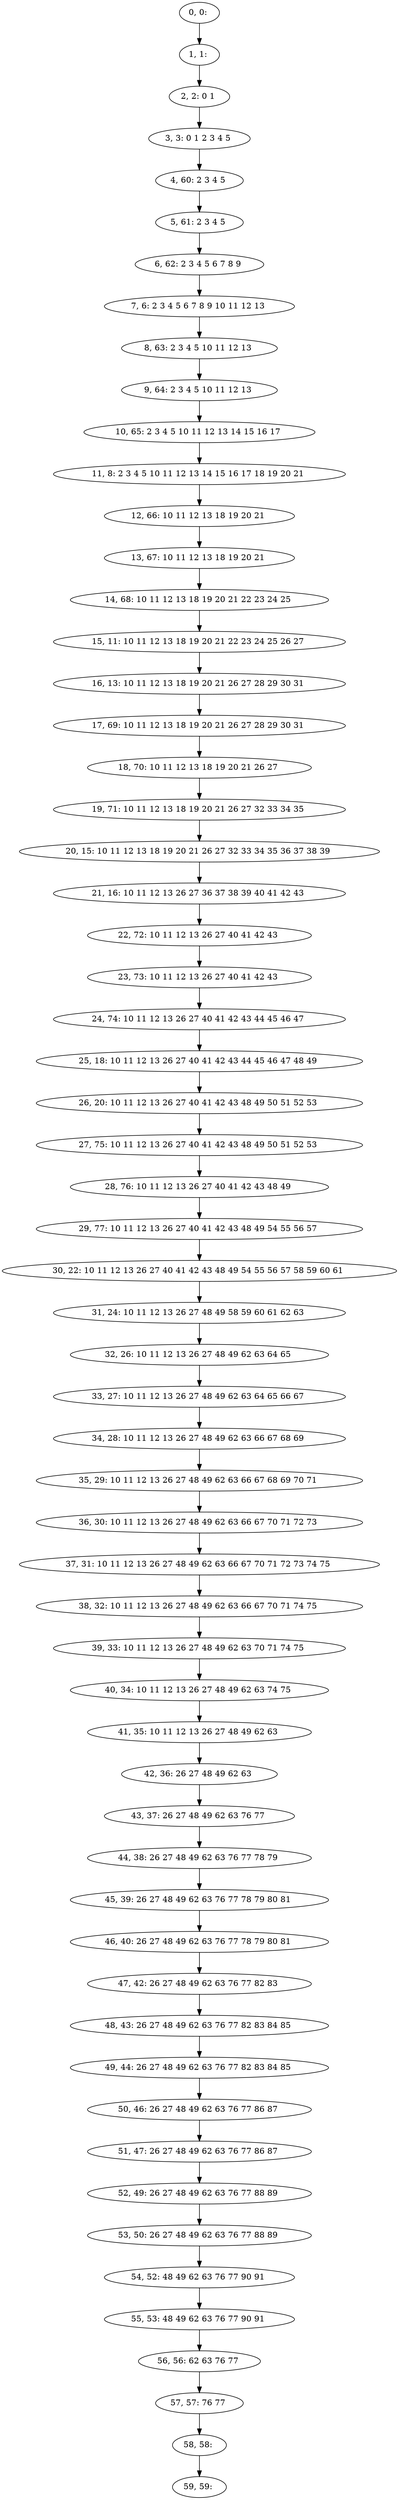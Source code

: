 digraph G {
0[label="0, 0: "];
1[label="1, 1: "];
2[label="2, 2: 0 1 "];
3[label="3, 3: 0 1 2 3 4 5 "];
4[label="4, 60: 2 3 4 5 "];
5[label="5, 61: 2 3 4 5 "];
6[label="6, 62: 2 3 4 5 6 7 8 9 "];
7[label="7, 6: 2 3 4 5 6 7 8 9 10 11 12 13 "];
8[label="8, 63: 2 3 4 5 10 11 12 13 "];
9[label="9, 64: 2 3 4 5 10 11 12 13 "];
10[label="10, 65: 2 3 4 5 10 11 12 13 14 15 16 17 "];
11[label="11, 8: 2 3 4 5 10 11 12 13 14 15 16 17 18 19 20 21 "];
12[label="12, 66: 10 11 12 13 18 19 20 21 "];
13[label="13, 67: 10 11 12 13 18 19 20 21 "];
14[label="14, 68: 10 11 12 13 18 19 20 21 22 23 24 25 "];
15[label="15, 11: 10 11 12 13 18 19 20 21 22 23 24 25 26 27 "];
16[label="16, 13: 10 11 12 13 18 19 20 21 26 27 28 29 30 31 "];
17[label="17, 69: 10 11 12 13 18 19 20 21 26 27 28 29 30 31 "];
18[label="18, 70: 10 11 12 13 18 19 20 21 26 27 "];
19[label="19, 71: 10 11 12 13 18 19 20 21 26 27 32 33 34 35 "];
20[label="20, 15: 10 11 12 13 18 19 20 21 26 27 32 33 34 35 36 37 38 39 "];
21[label="21, 16: 10 11 12 13 26 27 36 37 38 39 40 41 42 43 "];
22[label="22, 72: 10 11 12 13 26 27 40 41 42 43 "];
23[label="23, 73: 10 11 12 13 26 27 40 41 42 43 "];
24[label="24, 74: 10 11 12 13 26 27 40 41 42 43 44 45 46 47 "];
25[label="25, 18: 10 11 12 13 26 27 40 41 42 43 44 45 46 47 48 49 "];
26[label="26, 20: 10 11 12 13 26 27 40 41 42 43 48 49 50 51 52 53 "];
27[label="27, 75: 10 11 12 13 26 27 40 41 42 43 48 49 50 51 52 53 "];
28[label="28, 76: 10 11 12 13 26 27 40 41 42 43 48 49 "];
29[label="29, 77: 10 11 12 13 26 27 40 41 42 43 48 49 54 55 56 57 "];
30[label="30, 22: 10 11 12 13 26 27 40 41 42 43 48 49 54 55 56 57 58 59 60 61 "];
31[label="31, 24: 10 11 12 13 26 27 48 49 58 59 60 61 62 63 "];
32[label="32, 26: 10 11 12 13 26 27 48 49 62 63 64 65 "];
33[label="33, 27: 10 11 12 13 26 27 48 49 62 63 64 65 66 67 "];
34[label="34, 28: 10 11 12 13 26 27 48 49 62 63 66 67 68 69 "];
35[label="35, 29: 10 11 12 13 26 27 48 49 62 63 66 67 68 69 70 71 "];
36[label="36, 30: 10 11 12 13 26 27 48 49 62 63 66 67 70 71 72 73 "];
37[label="37, 31: 10 11 12 13 26 27 48 49 62 63 66 67 70 71 72 73 74 75 "];
38[label="38, 32: 10 11 12 13 26 27 48 49 62 63 66 67 70 71 74 75 "];
39[label="39, 33: 10 11 12 13 26 27 48 49 62 63 70 71 74 75 "];
40[label="40, 34: 10 11 12 13 26 27 48 49 62 63 74 75 "];
41[label="41, 35: 10 11 12 13 26 27 48 49 62 63 "];
42[label="42, 36: 26 27 48 49 62 63 "];
43[label="43, 37: 26 27 48 49 62 63 76 77 "];
44[label="44, 38: 26 27 48 49 62 63 76 77 78 79 "];
45[label="45, 39: 26 27 48 49 62 63 76 77 78 79 80 81 "];
46[label="46, 40: 26 27 48 49 62 63 76 77 78 79 80 81 "];
47[label="47, 42: 26 27 48 49 62 63 76 77 82 83 "];
48[label="48, 43: 26 27 48 49 62 63 76 77 82 83 84 85 "];
49[label="49, 44: 26 27 48 49 62 63 76 77 82 83 84 85 "];
50[label="50, 46: 26 27 48 49 62 63 76 77 86 87 "];
51[label="51, 47: 26 27 48 49 62 63 76 77 86 87 "];
52[label="52, 49: 26 27 48 49 62 63 76 77 88 89 "];
53[label="53, 50: 26 27 48 49 62 63 76 77 88 89 "];
54[label="54, 52: 48 49 62 63 76 77 90 91 "];
55[label="55, 53: 48 49 62 63 76 77 90 91 "];
56[label="56, 56: 62 63 76 77 "];
57[label="57, 57: 76 77 "];
58[label="58, 58: "];
59[label="59, 59: "];
0->1 ;
1->2 ;
2->3 ;
3->4 ;
4->5 ;
5->6 ;
6->7 ;
7->8 ;
8->9 ;
9->10 ;
10->11 ;
11->12 ;
12->13 ;
13->14 ;
14->15 ;
15->16 ;
16->17 ;
17->18 ;
18->19 ;
19->20 ;
20->21 ;
21->22 ;
22->23 ;
23->24 ;
24->25 ;
25->26 ;
26->27 ;
27->28 ;
28->29 ;
29->30 ;
30->31 ;
31->32 ;
32->33 ;
33->34 ;
34->35 ;
35->36 ;
36->37 ;
37->38 ;
38->39 ;
39->40 ;
40->41 ;
41->42 ;
42->43 ;
43->44 ;
44->45 ;
45->46 ;
46->47 ;
47->48 ;
48->49 ;
49->50 ;
50->51 ;
51->52 ;
52->53 ;
53->54 ;
54->55 ;
55->56 ;
56->57 ;
57->58 ;
58->59 ;
}
